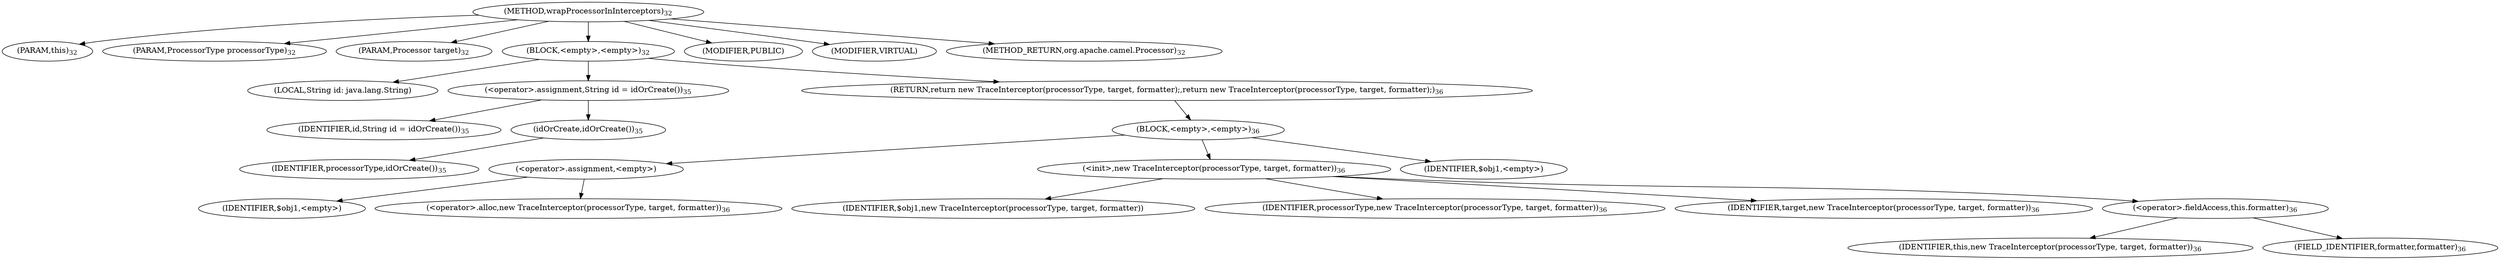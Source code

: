 digraph "wrapProcessorInInterceptors" {  
"24" [label = <(METHOD,wrapProcessorInInterceptors)<SUB>32</SUB>> ]
"25" [label = <(PARAM,this)<SUB>32</SUB>> ]
"26" [label = <(PARAM,ProcessorType processorType)<SUB>32</SUB>> ]
"27" [label = <(PARAM,Processor target)<SUB>32</SUB>> ]
"28" [label = <(BLOCK,&lt;empty&gt;,&lt;empty&gt;)<SUB>32</SUB>> ]
"29" [label = <(LOCAL,String id: java.lang.String)> ]
"30" [label = <(&lt;operator&gt;.assignment,String id = idOrCreate())<SUB>35</SUB>> ]
"31" [label = <(IDENTIFIER,id,String id = idOrCreate())<SUB>35</SUB>> ]
"32" [label = <(idOrCreate,idOrCreate())<SUB>35</SUB>> ]
"33" [label = <(IDENTIFIER,processorType,idOrCreate())<SUB>35</SUB>> ]
"34" [label = <(RETURN,return new TraceInterceptor(processorType, target, formatter);,return new TraceInterceptor(processorType, target, formatter);)<SUB>36</SUB>> ]
"35" [label = <(BLOCK,&lt;empty&gt;,&lt;empty&gt;)<SUB>36</SUB>> ]
"36" [label = <(&lt;operator&gt;.assignment,&lt;empty&gt;)> ]
"37" [label = <(IDENTIFIER,$obj1,&lt;empty&gt;)> ]
"38" [label = <(&lt;operator&gt;.alloc,new TraceInterceptor(processorType, target, formatter))<SUB>36</SUB>> ]
"39" [label = <(&lt;init&gt;,new TraceInterceptor(processorType, target, formatter))<SUB>36</SUB>> ]
"40" [label = <(IDENTIFIER,$obj1,new TraceInterceptor(processorType, target, formatter))> ]
"41" [label = <(IDENTIFIER,processorType,new TraceInterceptor(processorType, target, formatter))<SUB>36</SUB>> ]
"42" [label = <(IDENTIFIER,target,new TraceInterceptor(processorType, target, formatter))<SUB>36</SUB>> ]
"43" [label = <(&lt;operator&gt;.fieldAccess,this.formatter)<SUB>36</SUB>> ]
"44" [label = <(IDENTIFIER,this,new TraceInterceptor(processorType, target, formatter))<SUB>36</SUB>> ]
"45" [label = <(FIELD_IDENTIFIER,formatter,formatter)<SUB>36</SUB>> ]
"46" [label = <(IDENTIFIER,$obj1,&lt;empty&gt;)> ]
"47" [label = <(MODIFIER,PUBLIC)> ]
"48" [label = <(MODIFIER,VIRTUAL)> ]
"49" [label = <(METHOD_RETURN,org.apache.camel.Processor)<SUB>32</SUB>> ]
  "24" -> "25" 
  "24" -> "26" 
  "24" -> "27" 
  "24" -> "28" 
  "24" -> "47" 
  "24" -> "48" 
  "24" -> "49" 
  "28" -> "29" 
  "28" -> "30" 
  "28" -> "34" 
  "30" -> "31" 
  "30" -> "32" 
  "32" -> "33" 
  "34" -> "35" 
  "35" -> "36" 
  "35" -> "39" 
  "35" -> "46" 
  "36" -> "37" 
  "36" -> "38" 
  "39" -> "40" 
  "39" -> "41" 
  "39" -> "42" 
  "39" -> "43" 
  "43" -> "44" 
  "43" -> "45" 
}
